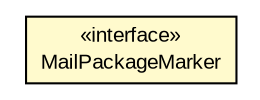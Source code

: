 #!/usr/local/bin/dot
#
# Class diagram 
# Generated by UMLGraph version R5_6 (http://www.umlgraph.org/)
#

digraph G {
	edge [fontname="arial",fontsize=10,labelfontname="arial",labelfontsize=10];
	node [fontname="arial",fontsize=10,shape=plaintext];
	nodesep=0.25;
	ranksep=0.5;
	// br.gov.to.sefaz.util.mail.MailPackageMarker
	c663991 [label=<<table title="br.gov.to.sefaz.util.mail.MailPackageMarker" border="0" cellborder="1" cellspacing="0" cellpadding="2" port="p" bgcolor="lemonChiffon" href="./MailPackageMarker.html">
		<tr><td><table border="0" cellspacing="0" cellpadding="1">
<tr><td align="center" balign="center"> &#171;interface&#187; </td></tr>
<tr><td align="center" balign="center"> MailPackageMarker </td></tr>
		</table></td></tr>
		</table>>, URL="./MailPackageMarker.html", fontname="arial", fontcolor="black", fontsize=10.0];
}

